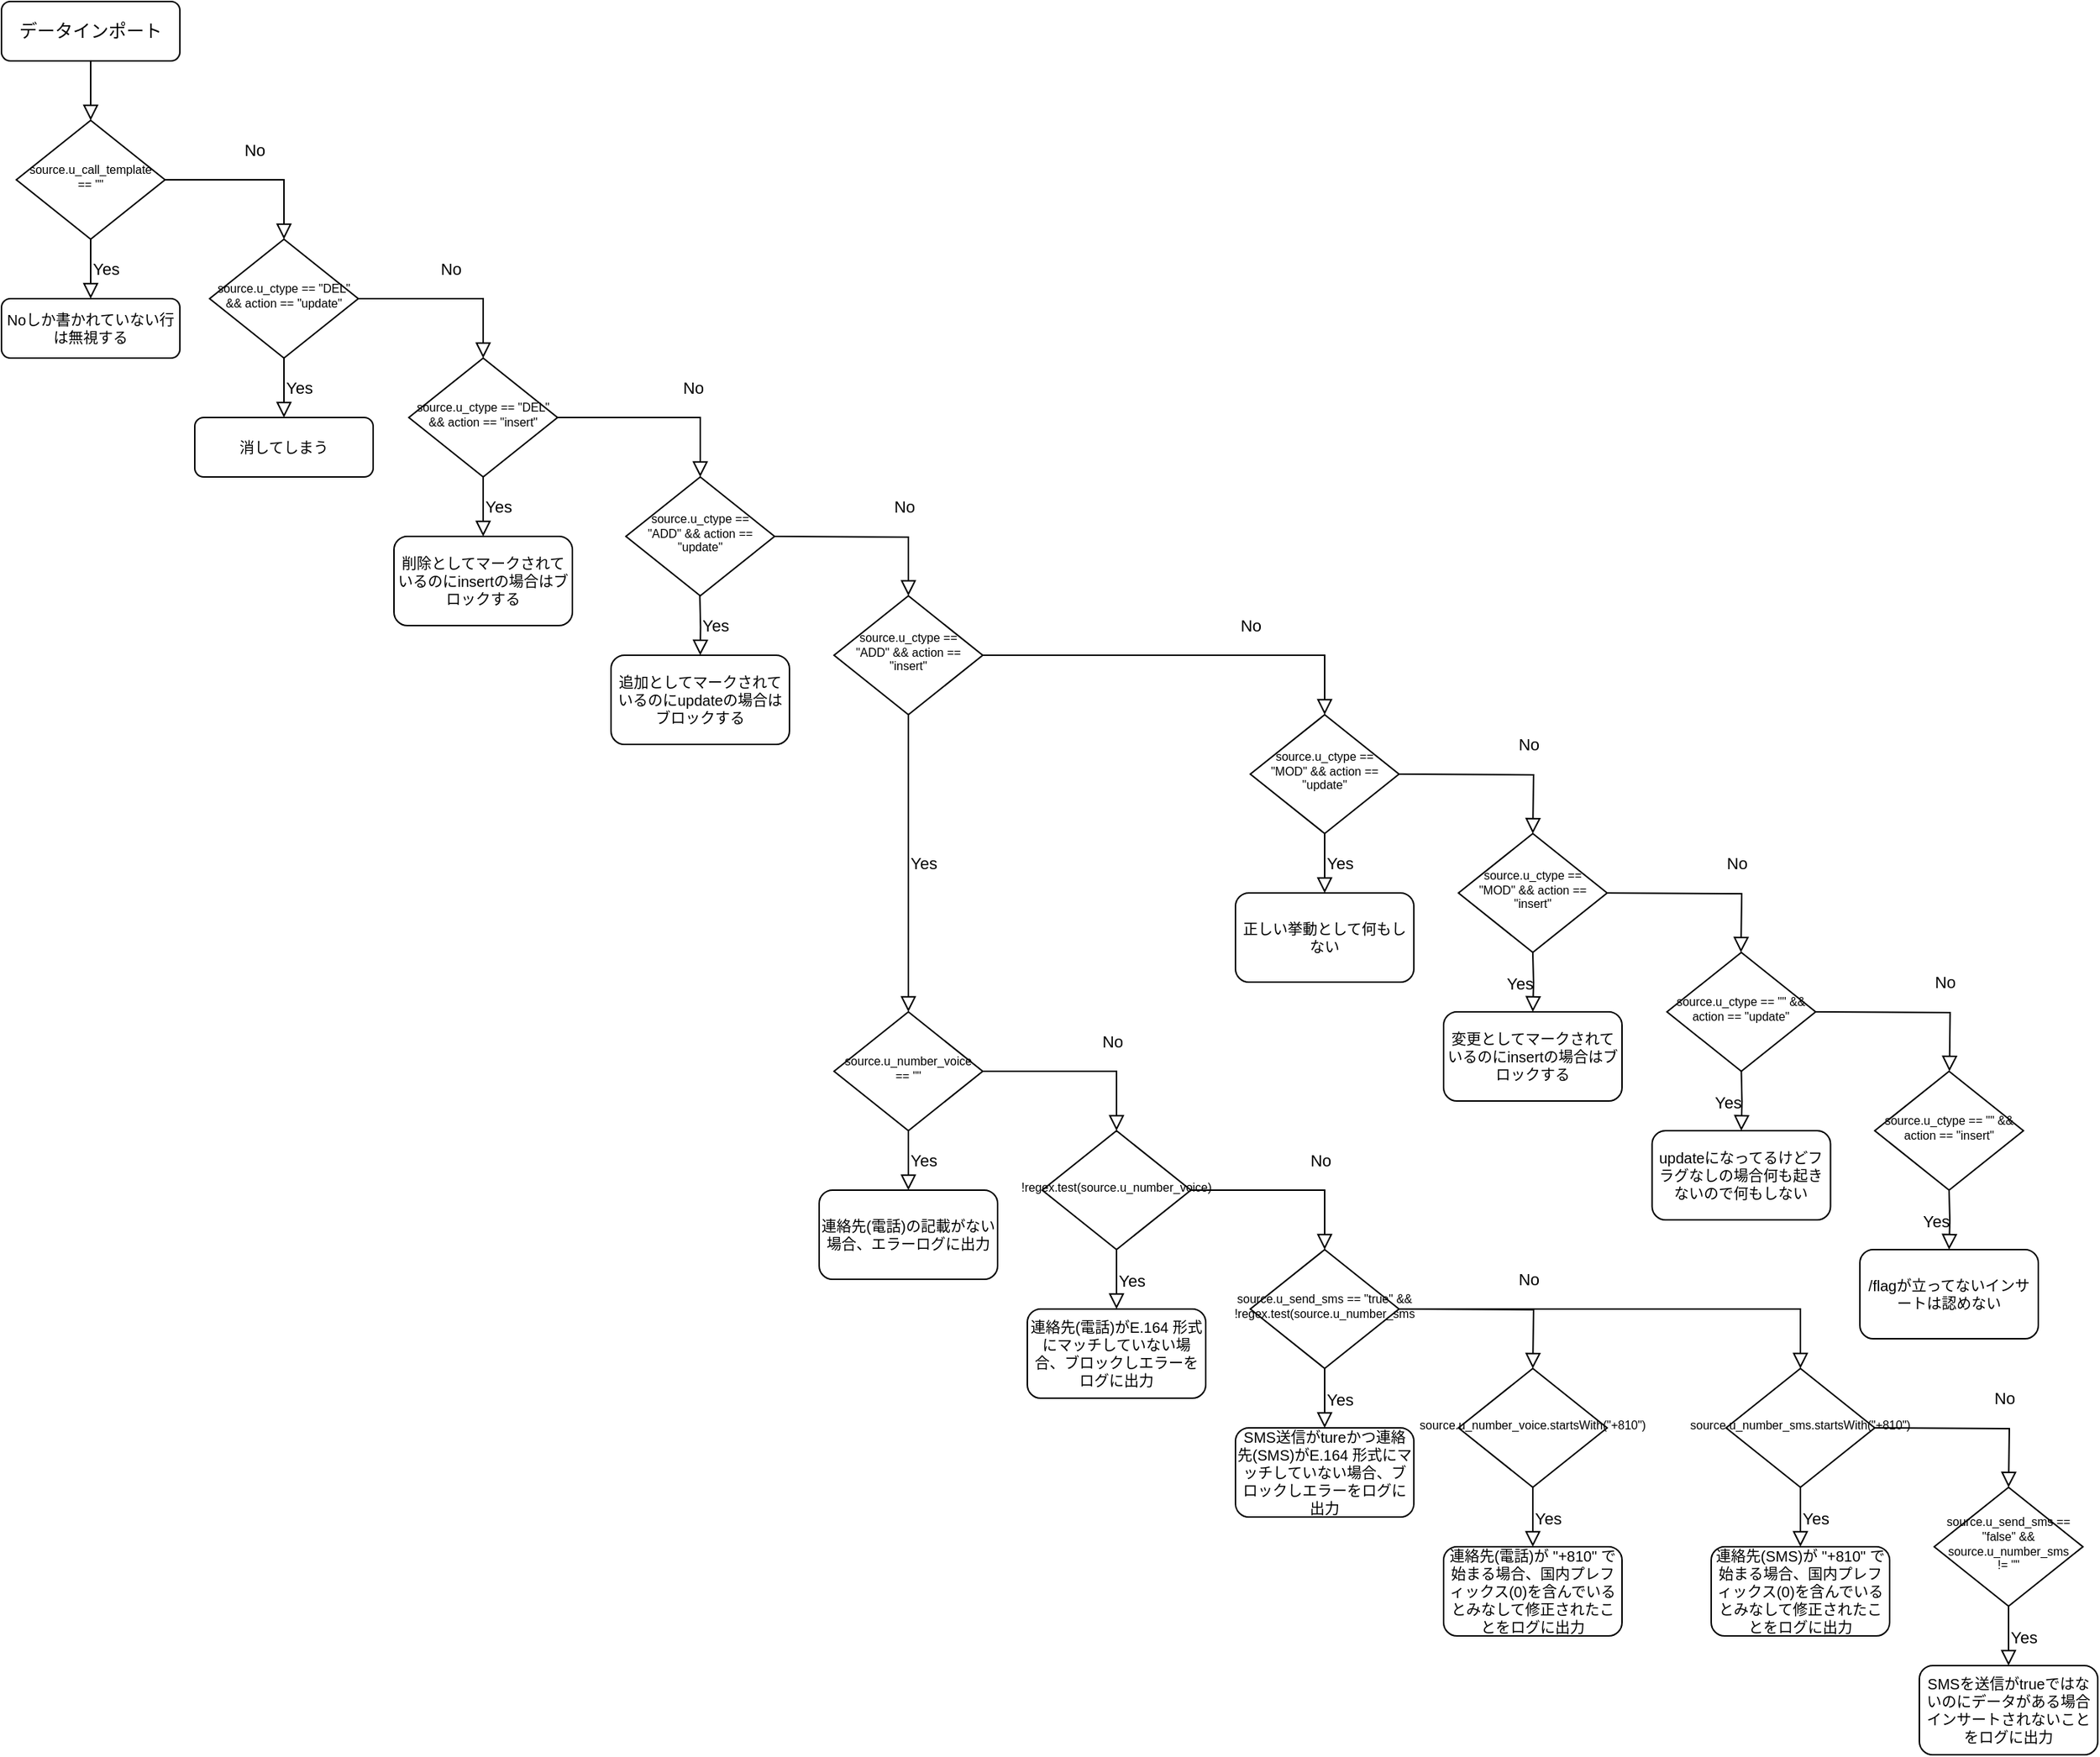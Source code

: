 <mxfile version="24.4.6" type="github">
  <diagram id="C5RBs43oDa-KdzZeNtuy" name="Page-1">
    <mxGraphModel dx="1646" dy="756" grid="1" gridSize="10" guides="1" tooltips="1" connect="1" arrows="1" fold="1" page="1" pageScale="1" pageWidth="827" pageHeight="1169" math="0" shadow="0">
      <root>
        <mxCell id="WIyWlLk6GJQsqaUBKTNV-0" />
        <mxCell id="WIyWlLk6GJQsqaUBKTNV-1" parent="WIyWlLk6GJQsqaUBKTNV-0" />
        <mxCell id="WIyWlLk6GJQsqaUBKTNV-4" value="No" style="rounded=0;html=1;jettySize=auto;orthogonalLoop=1;fontSize=11;endArrow=block;endFill=0;endSize=8;strokeWidth=1;shadow=0;labelBackgroundColor=none;edgeStyle=orthogonalEdgeStyle;exitX=1;exitY=0.5;exitDx=0;exitDy=0;entryX=0.5;entryY=0;entryDx=0;entryDy=0;" parent="WIyWlLk6GJQsqaUBKTNV-1" source="WIyWlLk6GJQsqaUBKTNV-6" target="WIyWlLk6GJQsqaUBKTNV-10" edge="1">
          <mxGeometry x="0.001" y="20" relative="1" as="geometry">
            <mxPoint as="offset" />
            <mxPoint x="220" y="280" as="targetPoint" />
            <Array as="points">
              <mxPoint x="354" y="200" />
            </Array>
          </mxGeometry>
        </mxCell>
        <mxCell id="WIyWlLk6GJQsqaUBKTNV-5" value="Yes" style="edgeStyle=orthogonalEdgeStyle;rounded=0;html=1;jettySize=auto;orthogonalLoop=1;fontSize=11;endArrow=block;endFill=0;endSize=8;strokeWidth=1;shadow=0;labelBackgroundColor=none;" parent="WIyWlLk6GJQsqaUBKTNV-1" source="WIyWlLk6GJQsqaUBKTNV-6" target="WIyWlLk6GJQsqaUBKTNV-7" edge="1">
          <mxGeometry y="10" relative="1" as="geometry">
            <mxPoint as="offset" />
          </mxGeometry>
        </mxCell>
        <mxCell id="WIyWlLk6GJQsqaUBKTNV-6" value="source.u_ctype == &quot;DEL&quot; &amp;amp;&amp;amp; action == &quot;update&quot;" style="rhombus;whiteSpace=wrap;html=1;shadow=0;fontFamily=Helvetica;fontSize=8;align=center;strokeWidth=1;spacing=6;spacingTop=-4;" parent="WIyWlLk6GJQsqaUBKTNV-1" vertex="1">
          <mxGeometry x="170" y="160" width="100" height="80" as="geometry" />
        </mxCell>
        <mxCell id="WIyWlLk6GJQsqaUBKTNV-7" value="消してしまう" style="rounded=1;whiteSpace=wrap;html=1;fontSize=10;glass=0;strokeWidth=1;shadow=0;" parent="WIyWlLk6GJQsqaUBKTNV-1" vertex="1">
          <mxGeometry x="160" y="280" width="120" height="40" as="geometry" />
        </mxCell>
        <mxCell id="WIyWlLk6GJQsqaUBKTNV-8" value="No" style="rounded=0;html=1;jettySize=auto;orthogonalLoop=1;fontSize=11;endArrow=block;endFill=0;endSize=8;strokeWidth=1;shadow=0;labelBackgroundColor=none;edgeStyle=orthogonalEdgeStyle;entryX=0.5;entryY=0;entryDx=0;entryDy=0;" parent="WIyWlLk6GJQsqaUBKTNV-1" source="WIyWlLk6GJQsqaUBKTNV-10" target="2mDtFI1RQfnua4v-2vq--0" edge="1">
          <mxGeometry x="0.333" y="20" relative="1" as="geometry">
            <mxPoint as="offset" />
          </mxGeometry>
        </mxCell>
        <mxCell id="WIyWlLk6GJQsqaUBKTNV-10" value="source.u_ctype == &quot;DEL&quot; &amp;amp;&amp;amp; action == &quot;insert&quot;" style="rhombus;whiteSpace=wrap;html=1;shadow=0;fontFamily=Helvetica;fontSize=8;align=center;strokeWidth=1;spacing=6;spacingTop=-4;" parent="WIyWlLk6GJQsqaUBKTNV-1" vertex="1">
          <mxGeometry x="304" y="240" width="100" height="80" as="geometry" />
        </mxCell>
        <mxCell id="WIyWlLk6GJQsqaUBKTNV-11" value="追加としてマークされているのにupdateの場合はブロックする" style="rounded=1;whiteSpace=wrap;html=1;fontSize=10;glass=0;strokeWidth=1;shadow=0;" parent="WIyWlLk6GJQsqaUBKTNV-1" vertex="1">
          <mxGeometry x="440" y="440" width="120" height="60" as="geometry" />
        </mxCell>
        <mxCell id="WIyWlLk6GJQsqaUBKTNV-12" value="削除としてマークされているのにinsertの場合はブロックする" style="rounded=1;whiteSpace=wrap;html=1;fontSize=10;glass=0;strokeWidth=1;shadow=0;" parent="WIyWlLk6GJQsqaUBKTNV-1" vertex="1">
          <mxGeometry x="294" y="360" width="120" height="60" as="geometry" />
        </mxCell>
        <mxCell id="2mDtFI1RQfnua4v-2vq--0" value="source.u_ctype == &quot;ADD&quot; &amp;amp;&amp;amp; action == &quot;update&quot;" style="rhombus;whiteSpace=wrap;html=1;shadow=0;fontFamily=Helvetica;fontSize=8;align=center;strokeWidth=1;spacing=6;spacingTop=-4;" parent="WIyWlLk6GJQsqaUBKTNV-1" vertex="1">
          <mxGeometry x="450" y="320" width="100" height="80" as="geometry" />
        </mxCell>
        <mxCell id="2mDtFI1RQfnua4v-2vq--1" value="No" style="rounded=0;html=1;jettySize=auto;orthogonalLoop=1;fontSize=11;endArrow=block;endFill=0;endSize=8;strokeWidth=1;shadow=0;labelBackgroundColor=none;edgeStyle=orthogonalEdgeStyle;entryX=0.5;entryY=0;entryDx=0;entryDy=0;" parent="WIyWlLk6GJQsqaUBKTNV-1" target="2mDtFI1RQfnua4v-2vq--4" edge="1">
          <mxGeometry x="0.333" y="20" relative="1" as="geometry">
            <mxPoint as="offset" />
            <mxPoint x="550" y="360" as="sourcePoint" />
            <mxPoint x="646" y="400" as="targetPoint" />
          </mxGeometry>
        </mxCell>
        <mxCell id="2mDtFI1RQfnua4v-2vq--2" value="Yes" style="edgeStyle=orthogonalEdgeStyle;rounded=0;html=1;jettySize=auto;orthogonalLoop=1;fontSize=11;endArrow=block;endFill=0;endSize=8;strokeWidth=1;shadow=0;labelBackgroundColor=none;entryX=0.5;entryY=0;entryDx=0;entryDy=0;" parent="WIyWlLk6GJQsqaUBKTNV-1" target="WIyWlLk6GJQsqaUBKTNV-11" edge="1">
          <mxGeometry y="10" relative="1" as="geometry">
            <mxPoint as="offset" />
            <mxPoint x="499.71" y="400" as="sourcePoint" />
            <mxPoint x="499.71" y="460" as="targetPoint" />
          </mxGeometry>
        </mxCell>
        <mxCell id="2mDtFI1RQfnua4v-2vq--3" value="Yes" style="edgeStyle=orthogonalEdgeStyle;rounded=0;html=1;jettySize=auto;orthogonalLoop=1;fontSize=11;endArrow=block;endFill=0;endSize=8;strokeWidth=1;shadow=0;labelBackgroundColor=none;exitX=0.5;exitY=1;exitDx=0;exitDy=0;entryX=0.5;entryY=0;entryDx=0;entryDy=0;" parent="WIyWlLk6GJQsqaUBKTNV-1" source="WIyWlLk6GJQsqaUBKTNV-10" target="WIyWlLk6GJQsqaUBKTNV-12" edge="1">
          <mxGeometry y="10" relative="1" as="geometry">
            <mxPoint as="offset" />
            <mxPoint x="230" y="250" as="sourcePoint" />
            <mxPoint x="230" y="290" as="targetPoint" />
          </mxGeometry>
        </mxCell>
        <mxCell id="2mDtFI1RQfnua4v-2vq--4" value="source.u_ctype == &quot;ADD&quot; &amp;amp;&amp;amp; action == &quot;insert&quot;" style="rhombus;whiteSpace=wrap;html=1;shadow=0;fontFamily=Helvetica;fontSize=8;align=center;strokeWidth=1;spacing=6;spacingTop=-4;" parent="WIyWlLk6GJQsqaUBKTNV-1" vertex="1">
          <mxGeometry x="590" y="400" width="100" height="80" as="geometry" />
        </mxCell>
        <mxCell id="2mDtFI1RQfnua4v-2vq--5" style="edgeStyle=orthogonalEdgeStyle;rounded=0;orthogonalLoop=1;jettySize=auto;html=1;exitX=0.5;exitY=1;exitDx=0;exitDy=0;" parent="WIyWlLk6GJQsqaUBKTNV-1" source="WIyWlLk6GJQsqaUBKTNV-12" target="WIyWlLk6GJQsqaUBKTNV-12" edge="1">
          <mxGeometry relative="1" as="geometry" />
        </mxCell>
        <mxCell id="2mDtFI1RQfnua4v-2vq--8" value="No" style="rounded=0;html=1;jettySize=auto;orthogonalLoop=1;fontSize=11;endArrow=block;endFill=0;endSize=8;strokeWidth=1;shadow=0;labelBackgroundColor=none;edgeStyle=orthogonalEdgeStyle;entryX=0.5;entryY=0;entryDx=0;entryDy=0;exitX=1;exitY=0.5;exitDx=0;exitDy=0;" parent="WIyWlLk6GJQsqaUBKTNV-1" source="2mDtFI1RQfnua4v-2vq--4" target="2mDtFI1RQfnua4v-2vq--11" edge="1">
          <mxGeometry x="0.333" y="20" relative="1" as="geometry">
            <mxPoint as="offset" />
            <mxPoint x="690.29" y="440" as="sourcePoint" />
            <mxPoint x="780.29" y="480" as="targetPoint" />
          </mxGeometry>
        </mxCell>
        <mxCell id="2mDtFI1RQfnua4v-2vq--9" value="Yes" style="edgeStyle=orthogonalEdgeStyle;rounded=0;html=1;jettySize=auto;orthogonalLoop=1;fontSize=11;endArrow=block;endFill=0;endSize=8;strokeWidth=1;shadow=0;labelBackgroundColor=none;entryX=0.5;entryY=0;entryDx=0;entryDy=0;exitX=0.5;exitY=1;exitDx=0;exitDy=0;" parent="WIyWlLk6GJQsqaUBKTNV-1" source="2mDtFI1RQfnua4v-2vq--4" target="2mDtFI1RQfnua4v-2vq--10" edge="1">
          <mxGeometry y="10" relative="1" as="geometry">
            <mxPoint as="offset" />
            <mxPoint x="640" y="480" as="sourcePoint" />
            <mxPoint x="640.29" y="520" as="targetPoint" />
          </mxGeometry>
        </mxCell>
        <mxCell id="2mDtFI1RQfnua4v-2vq--10" value="source.u_number_voice == &quot;&quot;" style="rhombus;whiteSpace=wrap;html=1;shadow=0;fontFamily=Helvetica;fontSize=8;align=center;strokeWidth=1;spacing=6;spacingTop=-4;" parent="WIyWlLk6GJQsqaUBKTNV-1" vertex="1">
          <mxGeometry x="590" y="680" width="100" height="80" as="geometry" />
        </mxCell>
        <mxCell id="2mDtFI1RQfnua4v-2vq--11" value="source.u_ctype == &quot;MOD&quot; &amp;amp;&amp;amp; action == &quot;update&quot;" style="rhombus;whiteSpace=wrap;html=1;shadow=0;fontFamily=Helvetica;fontSize=8;align=center;strokeWidth=1;spacing=6;spacingTop=-4;" parent="WIyWlLk6GJQsqaUBKTNV-1" vertex="1">
          <mxGeometry x="870" y="480" width="100" height="80" as="geometry" />
        </mxCell>
        <mxCell id="2mDtFI1RQfnua4v-2vq--12" value="No" style="rounded=0;html=1;jettySize=auto;orthogonalLoop=1;fontSize=11;endArrow=block;endFill=0;endSize=8;strokeWidth=1;shadow=0;labelBackgroundColor=none;edgeStyle=orthogonalEdgeStyle;exitX=1;exitY=0.5;exitDx=0;exitDy=0;" parent="WIyWlLk6GJQsqaUBKTNV-1" source="2mDtFI1RQfnua4v-2vq--10" target="2mDtFI1RQfnua4v-2vq--48" edge="1">
          <mxGeometry x="0.333" y="20" relative="1" as="geometry">
            <mxPoint as="offset" />
            <mxPoint x="690" y="560" as="sourcePoint" />
            <mxPoint x="777" y="600" as="targetPoint" />
            <Array as="points">
              <mxPoint x="780" y="720" />
            </Array>
          </mxGeometry>
        </mxCell>
        <mxCell id="2mDtFI1RQfnua4v-2vq--13" value="Yes" style="edgeStyle=orthogonalEdgeStyle;rounded=0;html=1;jettySize=auto;orthogonalLoop=1;fontSize=11;endArrow=block;endFill=0;endSize=8;strokeWidth=1;shadow=0;labelBackgroundColor=none;entryX=0.5;entryY=0;entryDx=0;entryDy=0;exitX=0.5;exitY=1;exitDx=0;exitDy=0;" parent="WIyWlLk6GJQsqaUBKTNV-1" source="2mDtFI1RQfnua4v-2vq--10" target="2mDtFI1RQfnua4v-2vq--39" edge="1">
          <mxGeometry y="10" relative="1" as="geometry">
            <mxPoint as="offset" />
            <mxPoint x="640" y="600" as="sourcePoint" />
            <mxPoint x="640.29" y="640" as="targetPoint" />
          </mxGeometry>
        </mxCell>
        <mxCell id="2mDtFI1RQfnua4v-2vq--14" value="Yes" style="edgeStyle=orthogonalEdgeStyle;rounded=0;html=1;jettySize=auto;orthogonalLoop=1;fontSize=11;endArrow=block;endFill=0;endSize=8;strokeWidth=1;shadow=0;labelBackgroundColor=none;exitX=0.5;exitY=1;exitDx=0;exitDy=0;" parent="WIyWlLk6GJQsqaUBKTNV-1" source="2mDtFI1RQfnua4v-2vq--11" edge="1">
          <mxGeometry y="10" relative="1" as="geometry">
            <mxPoint as="offset" />
            <mxPoint x="650" y="490" as="sourcePoint" />
            <mxPoint x="920" y="600" as="targetPoint" />
          </mxGeometry>
        </mxCell>
        <mxCell id="2mDtFI1RQfnua4v-2vq--15" value="正しい挙動として何もしない" style="rounded=1;whiteSpace=wrap;html=1;fontSize=10;glass=0;strokeWidth=1;shadow=0;" parent="WIyWlLk6GJQsqaUBKTNV-1" vertex="1">
          <mxGeometry x="860" y="600" width="120" height="60" as="geometry" />
        </mxCell>
        <mxCell id="2mDtFI1RQfnua4v-2vq--16" value="No" style="rounded=0;html=1;jettySize=auto;orthogonalLoop=1;fontSize=11;endArrow=block;endFill=0;endSize=8;strokeWidth=1;shadow=0;labelBackgroundColor=none;edgeStyle=orthogonalEdgeStyle;entryX=0.5;entryY=0;entryDx=0;entryDy=0;" parent="WIyWlLk6GJQsqaUBKTNV-1" edge="1">
          <mxGeometry x="0.333" y="20" relative="1" as="geometry">
            <mxPoint as="offset" />
            <mxPoint x="970" y="520" as="sourcePoint" />
            <mxPoint x="1060" y="560" as="targetPoint" />
          </mxGeometry>
        </mxCell>
        <mxCell id="2mDtFI1RQfnua4v-2vq--17" value="source.u_ctype == &quot;MOD&quot; &amp;amp;&amp;amp; action == &quot;insert&quot;" style="rhombus;whiteSpace=wrap;html=1;shadow=0;fontFamily=Helvetica;fontSize=8;align=center;strokeWidth=1;spacing=6;spacingTop=-4;" parent="WIyWlLk6GJQsqaUBKTNV-1" vertex="1">
          <mxGeometry x="1010" y="560" width="100" height="80" as="geometry" />
        </mxCell>
        <mxCell id="2mDtFI1RQfnua4v-2vq--23" value="Yes" style="edgeStyle=orthogonalEdgeStyle;rounded=0;html=1;jettySize=auto;orthogonalLoop=1;fontSize=11;endArrow=block;endFill=0;endSize=8;strokeWidth=1;shadow=0;labelBackgroundColor=none;exitX=0.5;exitY=1;exitDx=0;exitDy=0;" parent="WIyWlLk6GJQsqaUBKTNV-1" edge="1">
          <mxGeometry y="10" relative="1" as="geometry">
            <mxPoint as="offset" />
            <mxPoint x="1060" y="640" as="sourcePoint" />
            <mxPoint x="1060" y="680" as="targetPoint" />
          </mxGeometry>
        </mxCell>
        <mxCell id="2mDtFI1RQfnua4v-2vq--24" value="変更としてマークされているのにinsertの場合はブロックする" style="rounded=1;whiteSpace=wrap;html=1;fontSize=10;glass=0;strokeWidth=1;shadow=0;" parent="WIyWlLk6GJQsqaUBKTNV-1" vertex="1">
          <mxGeometry x="1000" y="680" width="120" height="60" as="geometry" />
        </mxCell>
        <mxCell id="2mDtFI1RQfnua4v-2vq--25" value="No" style="rounded=0;html=1;jettySize=auto;orthogonalLoop=1;fontSize=11;endArrow=block;endFill=0;endSize=8;strokeWidth=1;shadow=0;labelBackgroundColor=none;edgeStyle=orthogonalEdgeStyle;entryX=0.5;entryY=0;entryDx=0;entryDy=0;" parent="WIyWlLk6GJQsqaUBKTNV-1" edge="1">
          <mxGeometry x="0.333" y="20" relative="1" as="geometry">
            <mxPoint as="offset" />
            <mxPoint x="1110" y="600" as="sourcePoint" />
            <mxPoint x="1200" y="640" as="targetPoint" />
          </mxGeometry>
        </mxCell>
        <mxCell id="2mDtFI1RQfnua4v-2vq--31" value="source.u_ctype == &quot;&quot; &amp;amp;&amp;amp; action == &quot;update&quot;" style="rhombus;whiteSpace=wrap;html=1;shadow=0;fontFamily=Helvetica;fontSize=8;align=center;strokeWidth=1;spacing=6;spacingTop=-4;" parent="WIyWlLk6GJQsqaUBKTNV-1" vertex="1">
          <mxGeometry x="1150.24" y="640" width="100" height="80" as="geometry" />
        </mxCell>
        <mxCell id="2mDtFI1RQfnua4v-2vq--32" value="Yes" style="edgeStyle=orthogonalEdgeStyle;rounded=0;html=1;jettySize=auto;orthogonalLoop=1;fontSize=11;endArrow=block;endFill=0;endSize=8;strokeWidth=1;shadow=0;labelBackgroundColor=none;exitX=0.5;exitY=1;exitDx=0;exitDy=0;" parent="WIyWlLk6GJQsqaUBKTNV-1" edge="1">
          <mxGeometry y="10" relative="1" as="geometry">
            <mxPoint as="offset" />
            <mxPoint x="1200.24" y="720" as="sourcePoint" />
            <mxPoint x="1200.24" y="760" as="targetPoint" />
          </mxGeometry>
        </mxCell>
        <mxCell id="2mDtFI1RQfnua4v-2vq--33" value="updateになってるけどフラグなしの場合何も起きないので何もしない" style="rounded=1;whiteSpace=wrap;html=1;fontSize=10;glass=0;strokeWidth=1;shadow=0;" parent="WIyWlLk6GJQsqaUBKTNV-1" vertex="1">
          <mxGeometry x="1140.24" y="760" width="120" height="60" as="geometry" />
        </mxCell>
        <mxCell id="2mDtFI1RQfnua4v-2vq--34" value="No" style="rounded=0;html=1;jettySize=auto;orthogonalLoop=1;fontSize=11;endArrow=block;endFill=0;endSize=8;strokeWidth=1;shadow=0;labelBackgroundColor=none;edgeStyle=orthogonalEdgeStyle;entryX=0.5;entryY=0;entryDx=0;entryDy=0;" parent="WIyWlLk6GJQsqaUBKTNV-1" edge="1">
          <mxGeometry x="0.333" y="20" relative="1" as="geometry">
            <mxPoint as="offset" />
            <mxPoint x="1250.24" y="680" as="sourcePoint" />
            <mxPoint x="1340.24" y="720" as="targetPoint" />
          </mxGeometry>
        </mxCell>
        <mxCell id="2mDtFI1RQfnua4v-2vq--35" value="source.u_ctype == &quot;&quot; &amp;amp;&amp;amp; action == &quot;insert&quot;" style="rhombus;whiteSpace=wrap;html=1;shadow=0;fontFamily=Helvetica;fontSize=8;align=center;strokeWidth=1;spacing=6;spacingTop=-4;" parent="WIyWlLk6GJQsqaUBKTNV-1" vertex="1">
          <mxGeometry x="1290" y="720" width="100" height="80" as="geometry" />
        </mxCell>
        <mxCell id="2mDtFI1RQfnua4v-2vq--36" value="Yes" style="edgeStyle=orthogonalEdgeStyle;rounded=0;html=1;jettySize=auto;orthogonalLoop=1;fontSize=11;endArrow=block;endFill=0;endSize=8;strokeWidth=1;shadow=0;labelBackgroundColor=none;exitX=0.5;exitY=1;exitDx=0;exitDy=0;" parent="WIyWlLk6GJQsqaUBKTNV-1" edge="1">
          <mxGeometry y="10" relative="1" as="geometry">
            <mxPoint as="offset" />
            <mxPoint x="1340" y="800" as="sourcePoint" />
            <mxPoint x="1340" y="840" as="targetPoint" />
          </mxGeometry>
        </mxCell>
        <mxCell id="2mDtFI1RQfnua4v-2vq--37" value="/flagが立ってないインサートは認めない" style="rounded=1;whiteSpace=wrap;html=1;fontSize=10;glass=0;strokeWidth=1;shadow=0;" parent="WIyWlLk6GJQsqaUBKTNV-1" vertex="1">
          <mxGeometry x="1280" y="840" width="120" height="60" as="geometry" />
        </mxCell>
        <mxCell id="2mDtFI1RQfnua4v-2vq--39" value="連絡先(電話)の記載がない場合、エラーログに出力" style="rounded=1;whiteSpace=wrap;html=1;fontSize=10;glass=0;strokeWidth=1;shadow=0;" parent="WIyWlLk6GJQsqaUBKTNV-1" vertex="1">
          <mxGeometry x="580" y="800" width="120" height="60" as="geometry" />
        </mxCell>
        <mxCell id="2mDtFI1RQfnua4v-2vq--48" value="!regex.test(source.u_number_voice)" style="rhombus;whiteSpace=wrap;html=1;shadow=0;fontFamily=Helvetica;fontSize=8;align=center;strokeWidth=1;spacing=6;spacingTop=-4;" parent="WIyWlLk6GJQsqaUBKTNV-1" vertex="1">
          <mxGeometry x="730" y="760" width="100" height="80" as="geometry" />
        </mxCell>
        <mxCell id="2mDtFI1RQfnua4v-2vq--51" value="連絡先(電話)がE.164 形式にマッチしていない場合、ブロックしエラーをログに出力" style="rounded=1;whiteSpace=wrap;html=1;fontSize=10;glass=0;strokeWidth=1;shadow=0;" parent="WIyWlLk6GJQsqaUBKTNV-1" vertex="1">
          <mxGeometry x="720" y="880" width="120" height="60" as="geometry" />
        </mxCell>
        <mxCell id="2mDtFI1RQfnua4v-2vq--52" value="No" style="rounded=0;html=1;jettySize=auto;orthogonalLoop=1;fontSize=11;endArrow=block;endFill=0;endSize=8;strokeWidth=1;shadow=0;labelBackgroundColor=none;edgeStyle=orthogonalEdgeStyle;exitX=1;exitY=0.5;exitDx=0;exitDy=0;entryX=0.5;entryY=0;entryDx=0;entryDy=0;" parent="WIyWlLk6GJQsqaUBKTNV-1" source="2mDtFI1RQfnua4v-2vq--54" target="WIyWlLk6GJQsqaUBKTNV-6" edge="1">
          <mxGeometry x="0.001" y="20" relative="1" as="geometry">
            <mxPoint as="offset" />
            <mxPoint x="224" y="160" as="targetPoint" />
            <Array as="points">
              <mxPoint x="220" y="120" />
            </Array>
          </mxGeometry>
        </mxCell>
        <mxCell id="2mDtFI1RQfnua4v-2vq--53" value="Yes" style="edgeStyle=orthogonalEdgeStyle;rounded=0;html=1;jettySize=auto;orthogonalLoop=1;fontSize=11;endArrow=block;endFill=0;endSize=8;strokeWidth=1;shadow=0;labelBackgroundColor=none;" parent="WIyWlLk6GJQsqaUBKTNV-1" source="2mDtFI1RQfnua4v-2vq--54" target="2mDtFI1RQfnua4v-2vq--55" edge="1">
          <mxGeometry y="10" relative="1" as="geometry">
            <mxPoint as="offset" />
          </mxGeometry>
        </mxCell>
        <mxCell id="2mDtFI1RQfnua4v-2vq--54" value="source.u_call_template == &quot;&quot;" style="rhombus;whiteSpace=wrap;html=1;shadow=0;fontFamily=Helvetica;fontSize=8;align=center;strokeWidth=1;spacing=6;spacingTop=-4;" parent="WIyWlLk6GJQsqaUBKTNV-1" vertex="1">
          <mxGeometry x="40" y="80" width="100" height="80" as="geometry" />
        </mxCell>
        <mxCell id="2mDtFI1RQfnua4v-2vq--55" value="Noしか書かれていない行は無視する" style="rounded=1;whiteSpace=wrap;html=1;fontSize=10;glass=0;strokeWidth=1;shadow=0;" parent="WIyWlLk6GJQsqaUBKTNV-1" vertex="1">
          <mxGeometry x="30" y="200" width="120" height="40" as="geometry" />
        </mxCell>
        <mxCell id="2mDtFI1RQfnua4v-2vq--56" value="データインポート" style="rounded=1;whiteSpace=wrap;html=1;fontSize=12;glass=0;strokeWidth=1;shadow=0;" parent="WIyWlLk6GJQsqaUBKTNV-1" vertex="1">
          <mxGeometry x="30" width="120" height="40" as="geometry" />
        </mxCell>
        <mxCell id="2mDtFI1RQfnua4v-2vq--57" value="" style="edgeStyle=orthogonalEdgeStyle;rounded=0;html=1;jettySize=auto;orthogonalLoop=1;fontSize=11;endArrow=block;endFill=0;endSize=8;strokeWidth=1;shadow=0;labelBackgroundColor=none;exitX=0.5;exitY=1;exitDx=0;exitDy=0;entryX=0.5;entryY=0;entryDx=0;entryDy=0;" parent="WIyWlLk6GJQsqaUBKTNV-1" source="2mDtFI1RQfnua4v-2vq--56" target="2mDtFI1RQfnua4v-2vq--54" edge="1">
          <mxGeometry y="10" relative="1" as="geometry">
            <mxPoint as="offset" />
            <mxPoint x="100" y="170" as="sourcePoint" />
            <mxPoint x="90" y="80" as="targetPoint" />
          </mxGeometry>
        </mxCell>
        <mxCell id="2mDtFI1RQfnua4v-2vq--59" value="No" style="rounded=0;html=1;jettySize=auto;orthogonalLoop=1;fontSize=11;endArrow=block;endFill=0;endSize=8;strokeWidth=1;shadow=0;labelBackgroundColor=none;edgeStyle=orthogonalEdgeStyle;entryX=0.5;entryY=0;entryDx=0;entryDy=0;exitX=1;exitY=0.5;exitDx=0;exitDy=0;" parent="WIyWlLk6GJQsqaUBKTNV-1" source="2mDtFI1RQfnua4v-2vq--48" target="2mDtFI1RQfnua4v-2vq--60" edge="1">
          <mxGeometry x="0.333" y="20" relative="1" as="geometry">
            <mxPoint as="offset" />
            <mxPoint x="827" y="790" as="sourcePoint" />
            <mxPoint x="917" y="830" as="targetPoint" />
          </mxGeometry>
        </mxCell>
        <mxCell id="2mDtFI1RQfnua4v-2vq--60" value="source.u_send_sms == &quot;true&quot; &amp;amp;&amp;amp; !regex.test(source.u_number_sms" style="rhombus;whiteSpace=wrap;html=1;shadow=0;fontFamily=Helvetica;fontSize=8;align=center;strokeWidth=1;spacing=6;spacingTop=-4;" parent="WIyWlLk6GJQsqaUBKTNV-1" vertex="1">
          <mxGeometry x="870" y="840" width="100" height="80" as="geometry" />
        </mxCell>
        <mxCell id="2mDtFI1RQfnua4v-2vq--63" value="Yes" style="edgeStyle=orthogonalEdgeStyle;rounded=0;html=1;jettySize=auto;orthogonalLoop=1;fontSize=11;endArrow=block;endFill=0;endSize=8;strokeWidth=1;shadow=0;labelBackgroundColor=none;entryX=0.5;entryY=0;entryDx=0;entryDy=0;exitX=0.5;exitY=1;exitDx=0;exitDy=0;" parent="WIyWlLk6GJQsqaUBKTNV-1" source="2mDtFI1RQfnua4v-2vq--48" target="2mDtFI1RQfnua4v-2vq--51" edge="1">
          <mxGeometry x="0.048" y="10" relative="1" as="geometry">
            <mxPoint as="offset" />
            <mxPoint x="780" y="840" as="sourcePoint" />
            <mxPoint x="779.75" y="870" as="targetPoint" />
          </mxGeometry>
        </mxCell>
        <mxCell id="2mDtFI1RQfnua4v-2vq--64" value="SMS送信がtureかつ連絡先(SMS)がE.164 形式にマッチしていない場合、ブロックしエラーをログに出力" style="rounded=1;whiteSpace=wrap;html=1;fontSize=10;glass=0;strokeWidth=1;shadow=0;" parent="WIyWlLk6GJQsqaUBKTNV-1" vertex="1">
          <mxGeometry x="860" y="960" width="120" height="60" as="geometry" />
        </mxCell>
        <mxCell id="2mDtFI1RQfnua4v-2vq--65" value="Yes" style="edgeStyle=orthogonalEdgeStyle;rounded=0;html=1;jettySize=auto;orthogonalLoop=1;fontSize=11;endArrow=block;endFill=0;endSize=8;strokeWidth=1;shadow=0;labelBackgroundColor=none;entryX=0.5;entryY=0;entryDx=0;entryDy=0;exitX=0.5;exitY=1;exitDx=0;exitDy=0;" parent="WIyWlLk6GJQsqaUBKTNV-1" source="2mDtFI1RQfnua4v-2vq--60" target="2mDtFI1RQfnua4v-2vq--64" edge="1">
          <mxGeometry x="0.048" y="10" relative="1" as="geometry">
            <mxPoint as="offset" />
            <mxPoint x="919.75" y="910" as="sourcePoint" />
            <mxPoint x="919.75" y="950" as="targetPoint" />
          </mxGeometry>
        </mxCell>
        <mxCell id="2mDtFI1RQfnua4v-2vq--73" value="No" style="rounded=0;html=1;jettySize=auto;orthogonalLoop=1;fontSize=11;endArrow=block;endFill=0;endSize=8;strokeWidth=1;shadow=0;labelBackgroundColor=none;edgeStyle=orthogonalEdgeStyle;entryX=0.5;entryY=0;entryDx=0;entryDy=0;exitX=1;exitY=0.5;exitDx=0;exitDy=0;" parent="WIyWlLk6GJQsqaUBKTNV-1" edge="1">
          <mxGeometry x="0.333" y="20" relative="1" as="geometry">
            <mxPoint as="offset" />
            <mxPoint x="970" y="880" as="sourcePoint" />
            <mxPoint x="1060" y="920" as="targetPoint" />
          </mxGeometry>
        </mxCell>
        <mxCell id="2mDtFI1RQfnua4v-2vq--74" value="source.u_number_voice.startsWith(&quot;+810&quot;)" style="rhombus;whiteSpace=wrap;html=1;shadow=0;fontFamily=Helvetica;fontSize=8;align=center;strokeWidth=1;spacing=6;spacingTop=-4;" parent="WIyWlLk6GJQsqaUBKTNV-1" vertex="1">
          <mxGeometry x="1010" y="920" width="100" height="80" as="geometry" />
        </mxCell>
        <mxCell id="2mDtFI1RQfnua4v-2vq--75" value="連絡先(電話)が &quot;+810&quot; で始まる場合、国内プレフィックス(0)を含んでいるとみなして修正されたことをログに出力" style="rounded=1;whiteSpace=wrap;html=1;fontSize=10;glass=0;strokeWidth=1;shadow=0;" parent="WIyWlLk6GJQsqaUBKTNV-1" vertex="1">
          <mxGeometry x="1000" y="1040" width="120" height="60" as="geometry" />
        </mxCell>
        <mxCell id="2mDtFI1RQfnua4v-2vq--76" value="Yes" style="edgeStyle=orthogonalEdgeStyle;rounded=0;html=1;jettySize=auto;orthogonalLoop=1;fontSize=11;endArrow=block;endFill=0;endSize=8;strokeWidth=1;shadow=0;labelBackgroundColor=none;entryX=0.5;entryY=0;entryDx=0;entryDy=0;exitX=0.5;exitY=1;exitDx=0;exitDy=0;" parent="WIyWlLk6GJQsqaUBKTNV-1" source="2mDtFI1RQfnua4v-2vq--74" target="2mDtFI1RQfnua4v-2vq--75" edge="1">
          <mxGeometry x="0.048" y="10" relative="1" as="geometry">
            <mxPoint as="offset" />
            <mxPoint x="1059.75" y="990" as="sourcePoint" />
            <mxPoint x="1059.75" y="1030" as="targetPoint" />
          </mxGeometry>
        </mxCell>
        <mxCell id="2mDtFI1RQfnua4v-2vq--77" value="" style="rounded=0;html=1;jettySize=auto;orthogonalLoop=1;fontSize=11;endArrow=block;endFill=0;endSize=8;strokeWidth=1;shadow=0;labelBackgroundColor=none;edgeStyle=orthogonalEdgeStyle;entryX=0.5;entryY=0;entryDx=0;entryDy=0;exitX=1;exitY=0.5;exitDx=0;exitDy=0;" parent="WIyWlLk6GJQsqaUBKTNV-1" edge="1" target="2mDtFI1RQfnua4v-2vq--78" source="2mDtFI1RQfnua4v-2vq--60">
          <mxGeometry x="0.484" y="20" relative="1" as="geometry">
            <mxPoint as="offset" />
            <mxPoint x="1110" y="960" as="sourcePoint" />
            <mxPoint x="1200" y="1000" as="targetPoint" />
          </mxGeometry>
        </mxCell>
        <mxCell id="2mDtFI1RQfnua4v-2vq--78" value="source.u_number_sms.startsWith(&quot;+810&quot;)" style="rhombus;whiteSpace=wrap;html=1;shadow=0;fontFamily=Helvetica;fontSize=8;align=center;strokeWidth=1;spacing=6;spacingTop=-4;" parent="WIyWlLk6GJQsqaUBKTNV-1" vertex="1">
          <mxGeometry x="1190" y="920" width="100" height="80" as="geometry" />
        </mxCell>
        <mxCell id="2mDtFI1RQfnua4v-2vq--79" value="連絡先(SMS)が &quot;+810&quot; で始まる場合、国内プレフィックス(0)を含んでいるとみなして修正されたことをログに出力" style="rounded=1;whiteSpace=wrap;html=1;fontSize=10;glass=0;strokeWidth=1;shadow=0;" parent="WIyWlLk6GJQsqaUBKTNV-1" vertex="1">
          <mxGeometry x="1180" y="1040" width="120" height="60" as="geometry" />
        </mxCell>
        <mxCell id="2mDtFI1RQfnua4v-2vq--80" value="Yes" style="edgeStyle=orthogonalEdgeStyle;rounded=0;html=1;jettySize=auto;orthogonalLoop=1;fontSize=11;endArrow=block;endFill=0;endSize=8;strokeWidth=1;shadow=0;labelBackgroundColor=none;entryX=0.5;entryY=0;entryDx=0;entryDy=0;exitX=0.5;exitY=1;exitDx=0;exitDy=0;" parent="WIyWlLk6GJQsqaUBKTNV-1" source="2mDtFI1RQfnua4v-2vq--78" target="2mDtFI1RQfnua4v-2vq--79" edge="1">
          <mxGeometry x="0.048" y="10" relative="1" as="geometry">
            <mxPoint as="offset" />
            <mxPoint x="1199.99" y="1070" as="sourcePoint" />
            <mxPoint x="1199.99" y="1110" as="targetPoint" />
          </mxGeometry>
        </mxCell>
        <mxCell id="RLP9D0tRmc307p2vmJPb-0" value="No" style="rounded=0;html=1;jettySize=auto;orthogonalLoop=1;fontSize=11;endArrow=block;endFill=0;endSize=8;strokeWidth=1;shadow=0;labelBackgroundColor=none;edgeStyle=orthogonalEdgeStyle;entryX=0.5;entryY=0;entryDx=0;entryDy=0;exitX=1;exitY=0.5;exitDx=0;exitDy=0;" edge="1" parent="WIyWlLk6GJQsqaUBKTNV-1">
          <mxGeometry x="0.333" y="20" relative="1" as="geometry">
            <mxPoint as="offset" />
            <mxPoint x="1290" y="960" as="sourcePoint" />
            <mxPoint x="1380" y="1000" as="targetPoint" />
          </mxGeometry>
        </mxCell>
        <mxCell id="RLP9D0tRmc307p2vmJPb-2" value="source.u_send_sms == &quot;false&quot; &amp;amp;&amp;amp; source.u_number_sms != &quot;&quot;" style="rhombus;whiteSpace=wrap;html=1;shadow=0;fontFamily=Helvetica;fontSize=8;align=center;strokeWidth=1;spacing=6;spacingTop=-4;" vertex="1" parent="WIyWlLk6GJQsqaUBKTNV-1">
          <mxGeometry x="1330" y="1000" width="100" height="80" as="geometry" />
        </mxCell>
        <mxCell id="RLP9D0tRmc307p2vmJPb-3" value="SMSを送信がtrueではないのにデータがある場合インサートされないことをログに出力" style="rounded=1;whiteSpace=wrap;html=1;fontSize=10;glass=0;strokeWidth=1;shadow=0;" vertex="1" parent="WIyWlLk6GJQsqaUBKTNV-1">
          <mxGeometry x="1320" y="1120" width="120" height="60" as="geometry" />
        </mxCell>
        <mxCell id="RLP9D0tRmc307p2vmJPb-4" value="Yes" style="edgeStyle=orthogonalEdgeStyle;rounded=0;html=1;jettySize=auto;orthogonalLoop=1;fontSize=11;endArrow=block;endFill=0;endSize=8;strokeWidth=1;shadow=0;labelBackgroundColor=none;entryX=0.5;entryY=0;entryDx=0;entryDy=0;exitX=0.5;exitY=1;exitDx=0;exitDy=0;" edge="1" parent="WIyWlLk6GJQsqaUBKTNV-1" source="RLP9D0tRmc307p2vmJPb-2" target="RLP9D0tRmc307p2vmJPb-3">
          <mxGeometry x="0.048" y="10" relative="1" as="geometry">
            <mxPoint as="offset" />
            <mxPoint x="1339.99" y="1150" as="sourcePoint" />
            <mxPoint x="1339.99" y="1190" as="targetPoint" />
          </mxGeometry>
        </mxCell>
      </root>
    </mxGraphModel>
  </diagram>
</mxfile>
